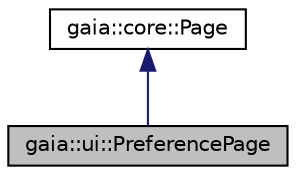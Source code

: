 digraph G
{
  edge [fontname="Helvetica",fontsize="10",labelfontname="Helvetica",labelfontsize="10"];
  node [fontname="Helvetica",fontsize="10",shape=record];
  Node1 [label="gaia::ui::PreferencePage",height=0.2,width=0.4,color="black", fillcolor="grey75", style="filled" fontcolor="black"];
  Node2 -> Node1 [dir=back,color="midnightblue",fontsize="10",style="solid",fontname="Helvetica"];
  Node2 [label="gaia::core::Page",height=0.2,width=0.4,color="black", fillcolor="white", style="filled",URL="$db/d3f/classgaia_1_1core_1_1_page.html",tooltip="An page is a single, focused thing that the user can do."];
}
